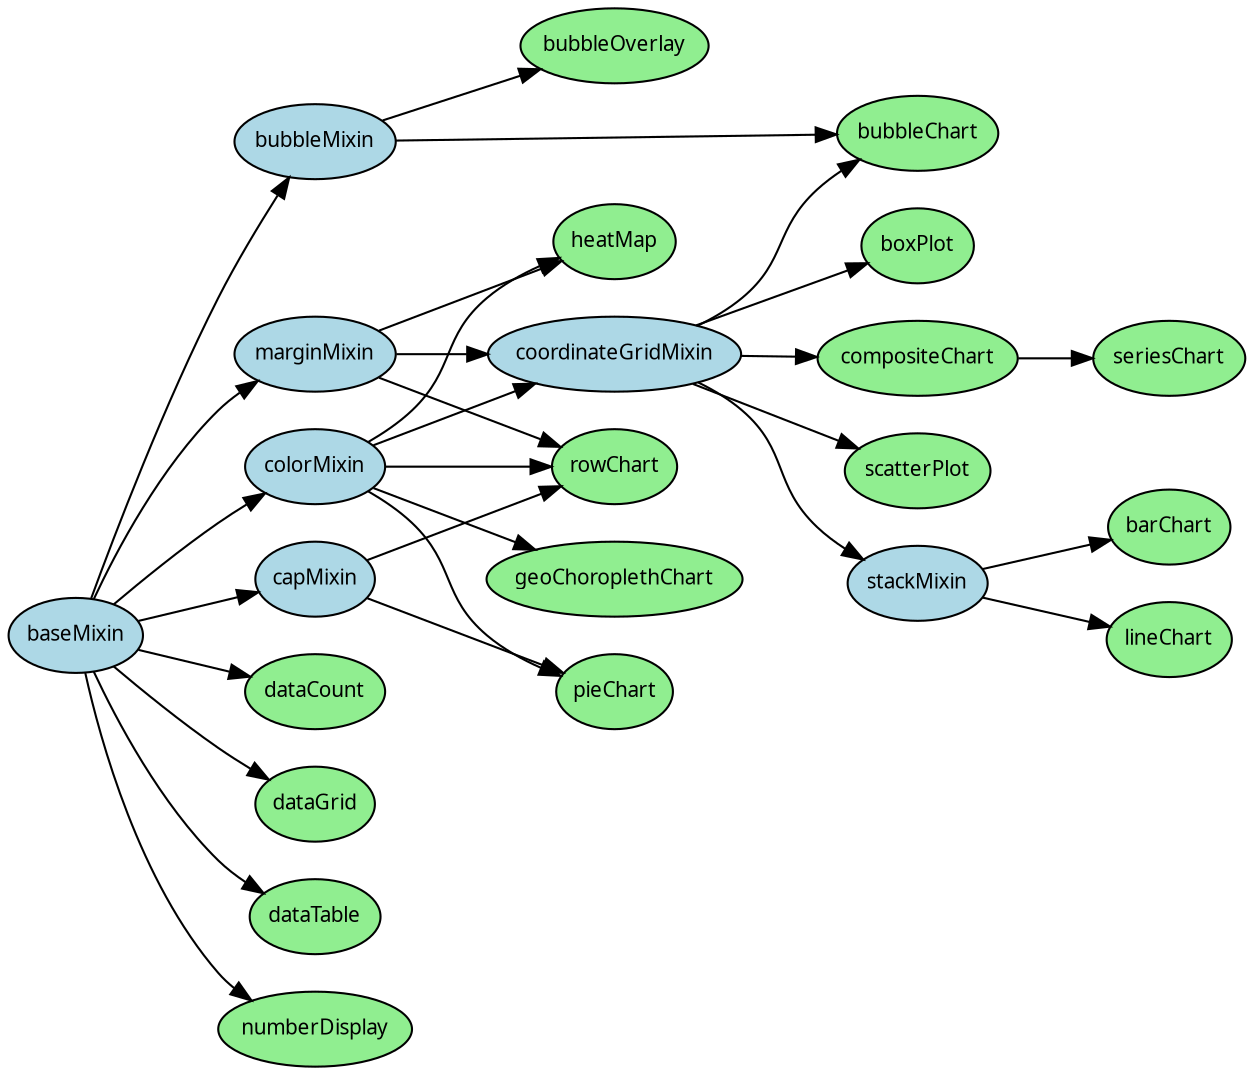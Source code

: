 digraph dcHierarchy {
graph [rankdir=LR, ranksep=0.5]
node [fontname="sans-serif", fontsize=10, margin="0.05,0.05", href="dc.\N.html"]
node [style=filled, fillcolor=lightgreen]
{ node [style=filled, fillcolor=lightblue] baseMixin colorMixin marginMixin bubbleMixin coordinateGridMixin stackMixin capMixin }
baseMixin [href="dc.baseMixin.html"]
colorMixin -> coordinateGridMixin
marginMixin -> coordinateGridMixin
coordinateGridMixin -> stackMixin
stackMixin -> barChart
coordinateGridMixin -> boxPlot
coordinateGridMixin -> bubbleChart
bubbleMixin -> bubbleChart
baseMixin -> bubbleMixin
bubbleMixin -> bubbleOverlay
coordinateGridMixin -> compositeChart
compositeChart -> seriesChart
baseMixin -> dataCount
baseMixin -> dataGrid
baseMixin -> dataTable
baseMixin -> colorMixin
colorMixin -> geoChoroplethChart
baseMixin -> marginMixin
marginMixin -> heatMap
colorMixin -> heatMap
stackMixin -> lineChart
baseMixin -> numberDisplay
colorMixin -> pieChart
baseMixin -> capMixin
capMixin -> pieChart
capMixin -> rowChart
marginMixin -> rowChart
colorMixin -> rowChart
coordinateGridMixin -> scatterPlot
}
